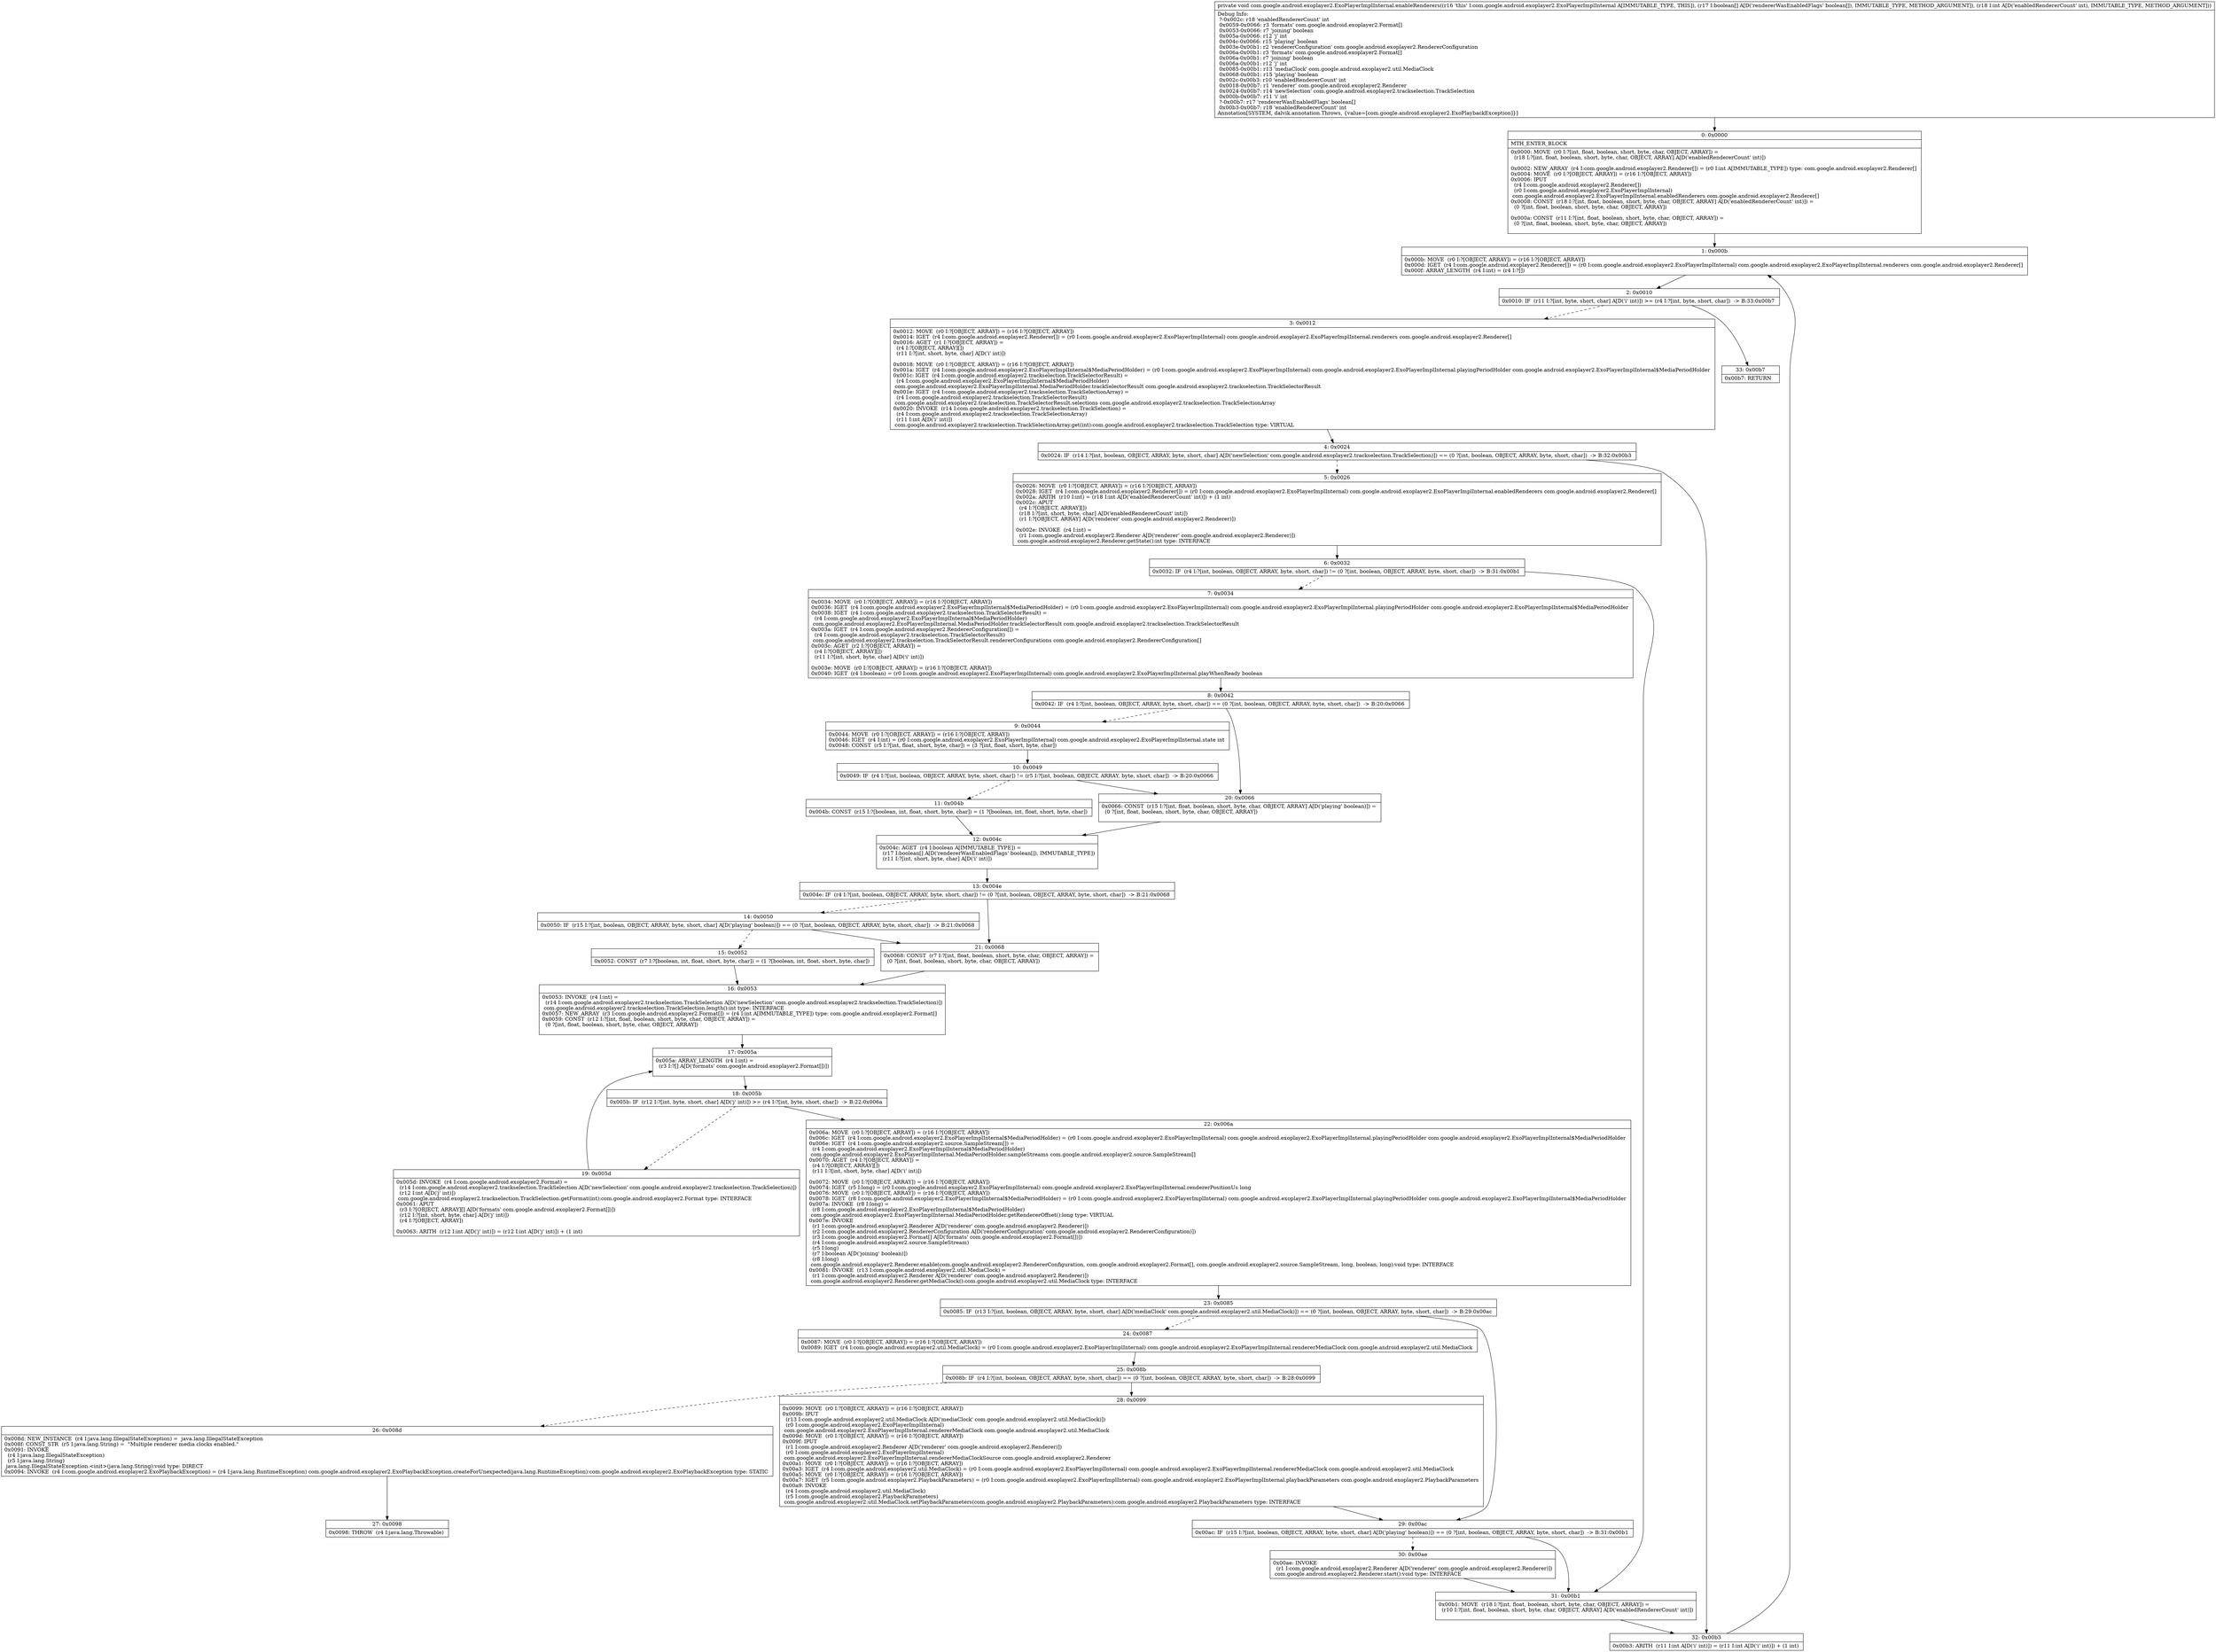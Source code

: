 digraph "CFG forcom.google.android.exoplayer2.ExoPlayerImplInternal.enableRenderers([ZI)V" {
Node_0 [shape=record,label="{0\:\ 0x0000|MTH_ENTER_BLOCK\l|0x0000: MOVE  (r0 I:?[int, float, boolean, short, byte, char, OBJECT, ARRAY]) = \l  (r18 I:?[int, float, boolean, short, byte, char, OBJECT, ARRAY] A[D('enabledRendererCount' int)])\l \l0x0002: NEW_ARRAY  (r4 I:com.google.android.exoplayer2.Renderer[]) = (r0 I:int A[IMMUTABLE_TYPE]) type: com.google.android.exoplayer2.Renderer[] \l0x0004: MOVE  (r0 I:?[OBJECT, ARRAY]) = (r16 I:?[OBJECT, ARRAY]) \l0x0006: IPUT  \l  (r4 I:com.google.android.exoplayer2.Renderer[])\l  (r0 I:com.google.android.exoplayer2.ExoPlayerImplInternal)\l com.google.android.exoplayer2.ExoPlayerImplInternal.enabledRenderers com.google.android.exoplayer2.Renderer[] \l0x0008: CONST  (r18 I:?[int, float, boolean, short, byte, char, OBJECT, ARRAY] A[D('enabledRendererCount' int)]) = \l  (0 ?[int, float, boolean, short, byte, char, OBJECT, ARRAY])\l \l0x000a: CONST  (r11 I:?[int, float, boolean, short, byte, char, OBJECT, ARRAY]) = \l  (0 ?[int, float, boolean, short, byte, char, OBJECT, ARRAY])\l \l}"];
Node_1 [shape=record,label="{1\:\ 0x000b|0x000b: MOVE  (r0 I:?[OBJECT, ARRAY]) = (r16 I:?[OBJECT, ARRAY]) \l0x000d: IGET  (r4 I:com.google.android.exoplayer2.Renderer[]) = (r0 I:com.google.android.exoplayer2.ExoPlayerImplInternal) com.google.android.exoplayer2.ExoPlayerImplInternal.renderers com.google.android.exoplayer2.Renderer[] \l0x000f: ARRAY_LENGTH  (r4 I:int) = (r4 I:?[]) \l}"];
Node_2 [shape=record,label="{2\:\ 0x0010|0x0010: IF  (r11 I:?[int, byte, short, char] A[D('i' int)]) \>= (r4 I:?[int, byte, short, char])  \-\> B:33:0x00b7 \l}"];
Node_3 [shape=record,label="{3\:\ 0x0012|0x0012: MOVE  (r0 I:?[OBJECT, ARRAY]) = (r16 I:?[OBJECT, ARRAY]) \l0x0014: IGET  (r4 I:com.google.android.exoplayer2.Renderer[]) = (r0 I:com.google.android.exoplayer2.ExoPlayerImplInternal) com.google.android.exoplayer2.ExoPlayerImplInternal.renderers com.google.android.exoplayer2.Renderer[] \l0x0016: AGET  (r1 I:?[OBJECT, ARRAY]) = \l  (r4 I:?[OBJECT, ARRAY][])\l  (r11 I:?[int, short, byte, char] A[D('i' int)])\l \l0x0018: MOVE  (r0 I:?[OBJECT, ARRAY]) = (r16 I:?[OBJECT, ARRAY]) \l0x001a: IGET  (r4 I:com.google.android.exoplayer2.ExoPlayerImplInternal$MediaPeriodHolder) = (r0 I:com.google.android.exoplayer2.ExoPlayerImplInternal) com.google.android.exoplayer2.ExoPlayerImplInternal.playingPeriodHolder com.google.android.exoplayer2.ExoPlayerImplInternal$MediaPeriodHolder \l0x001c: IGET  (r4 I:com.google.android.exoplayer2.trackselection.TrackSelectorResult) = \l  (r4 I:com.google.android.exoplayer2.ExoPlayerImplInternal$MediaPeriodHolder)\l com.google.android.exoplayer2.ExoPlayerImplInternal.MediaPeriodHolder.trackSelectorResult com.google.android.exoplayer2.trackselection.TrackSelectorResult \l0x001e: IGET  (r4 I:com.google.android.exoplayer2.trackselection.TrackSelectionArray) = \l  (r4 I:com.google.android.exoplayer2.trackselection.TrackSelectorResult)\l com.google.android.exoplayer2.trackselection.TrackSelectorResult.selections com.google.android.exoplayer2.trackselection.TrackSelectionArray \l0x0020: INVOKE  (r14 I:com.google.android.exoplayer2.trackselection.TrackSelection) = \l  (r4 I:com.google.android.exoplayer2.trackselection.TrackSelectionArray)\l  (r11 I:int A[D('i' int)])\l com.google.android.exoplayer2.trackselection.TrackSelectionArray.get(int):com.google.android.exoplayer2.trackselection.TrackSelection type: VIRTUAL \l}"];
Node_4 [shape=record,label="{4\:\ 0x0024|0x0024: IF  (r14 I:?[int, boolean, OBJECT, ARRAY, byte, short, char] A[D('newSelection' com.google.android.exoplayer2.trackselection.TrackSelection)]) == (0 ?[int, boolean, OBJECT, ARRAY, byte, short, char])  \-\> B:32:0x00b3 \l}"];
Node_5 [shape=record,label="{5\:\ 0x0026|0x0026: MOVE  (r0 I:?[OBJECT, ARRAY]) = (r16 I:?[OBJECT, ARRAY]) \l0x0028: IGET  (r4 I:com.google.android.exoplayer2.Renderer[]) = (r0 I:com.google.android.exoplayer2.ExoPlayerImplInternal) com.google.android.exoplayer2.ExoPlayerImplInternal.enabledRenderers com.google.android.exoplayer2.Renderer[] \l0x002a: ARITH  (r10 I:int) = (r18 I:int A[D('enabledRendererCount' int)]) + (1 int) \l0x002c: APUT  \l  (r4 I:?[OBJECT, ARRAY][])\l  (r18 I:?[int, short, byte, char] A[D('enabledRendererCount' int)])\l  (r1 I:?[OBJECT, ARRAY] A[D('renderer' com.google.android.exoplayer2.Renderer)])\l \l0x002e: INVOKE  (r4 I:int) = \l  (r1 I:com.google.android.exoplayer2.Renderer A[D('renderer' com.google.android.exoplayer2.Renderer)])\l com.google.android.exoplayer2.Renderer.getState():int type: INTERFACE \l}"];
Node_6 [shape=record,label="{6\:\ 0x0032|0x0032: IF  (r4 I:?[int, boolean, OBJECT, ARRAY, byte, short, char]) != (0 ?[int, boolean, OBJECT, ARRAY, byte, short, char])  \-\> B:31:0x00b1 \l}"];
Node_7 [shape=record,label="{7\:\ 0x0034|0x0034: MOVE  (r0 I:?[OBJECT, ARRAY]) = (r16 I:?[OBJECT, ARRAY]) \l0x0036: IGET  (r4 I:com.google.android.exoplayer2.ExoPlayerImplInternal$MediaPeriodHolder) = (r0 I:com.google.android.exoplayer2.ExoPlayerImplInternal) com.google.android.exoplayer2.ExoPlayerImplInternal.playingPeriodHolder com.google.android.exoplayer2.ExoPlayerImplInternal$MediaPeriodHolder \l0x0038: IGET  (r4 I:com.google.android.exoplayer2.trackselection.TrackSelectorResult) = \l  (r4 I:com.google.android.exoplayer2.ExoPlayerImplInternal$MediaPeriodHolder)\l com.google.android.exoplayer2.ExoPlayerImplInternal.MediaPeriodHolder.trackSelectorResult com.google.android.exoplayer2.trackselection.TrackSelectorResult \l0x003a: IGET  (r4 I:com.google.android.exoplayer2.RendererConfiguration[]) = \l  (r4 I:com.google.android.exoplayer2.trackselection.TrackSelectorResult)\l com.google.android.exoplayer2.trackselection.TrackSelectorResult.rendererConfigurations com.google.android.exoplayer2.RendererConfiguration[] \l0x003c: AGET  (r2 I:?[OBJECT, ARRAY]) = \l  (r4 I:?[OBJECT, ARRAY][])\l  (r11 I:?[int, short, byte, char] A[D('i' int)])\l \l0x003e: MOVE  (r0 I:?[OBJECT, ARRAY]) = (r16 I:?[OBJECT, ARRAY]) \l0x0040: IGET  (r4 I:boolean) = (r0 I:com.google.android.exoplayer2.ExoPlayerImplInternal) com.google.android.exoplayer2.ExoPlayerImplInternal.playWhenReady boolean \l}"];
Node_8 [shape=record,label="{8\:\ 0x0042|0x0042: IF  (r4 I:?[int, boolean, OBJECT, ARRAY, byte, short, char]) == (0 ?[int, boolean, OBJECT, ARRAY, byte, short, char])  \-\> B:20:0x0066 \l}"];
Node_9 [shape=record,label="{9\:\ 0x0044|0x0044: MOVE  (r0 I:?[OBJECT, ARRAY]) = (r16 I:?[OBJECT, ARRAY]) \l0x0046: IGET  (r4 I:int) = (r0 I:com.google.android.exoplayer2.ExoPlayerImplInternal) com.google.android.exoplayer2.ExoPlayerImplInternal.state int \l0x0048: CONST  (r5 I:?[int, float, short, byte, char]) = (3 ?[int, float, short, byte, char]) \l}"];
Node_10 [shape=record,label="{10\:\ 0x0049|0x0049: IF  (r4 I:?[int, boolean, OBJECT, ARRAY, byte, short, char]) != (r5 I:?[int, boolean, OBJECT, ARRAY, byte, short, char])  \-\> B:20:0x0066 \l}"];
Node_11 [shape=record,label="{11\:\ 0x004b|0x004b: CONST  (r15 I:?[boolean, int, float, short, byte, char]) = (1 ?[boolean, int, float, short, byte, char]) \l}"];
Node_12 [shape=record,label="{12\:\ 0x004c|0x004c: AGET  (r4 I:boolean A[IMMUTABLE_TYPE]) = \l  (r17 I:boolean[] A[D('rendererWasEnabledFlags' boolean[]), IMMUTABLE_TYPE])\l  (r11 I:?[int, short, byte, char] A[D('i' int)])\l \l}"];
Node_13 [shape=record,label="{13\:\ 0x004e|0x004e: IF  (r4 I:?[int, boolean, OBJECT, ARRAY, byte, short, char]) != (0 ?[int, boolean, OBJECT, ARRAY, byte, short, char])  \-\> B:21:0x0068 \l}"];
Node_14 [shape=record,label="{14\:\ 0x0050|0x0050: IF  (r15 I:?[int, boolean, OBJECT, ARRAY, byte, short, char] A[D('playing' boolean)]) == (0 ?[int, boolean, OBJECT, ARRAY, byte, short, char])  \-\> B:21:0x0068 \l}"];
Node_15 [shape=record,label="{15\:\ 0x0052|0x0052: CONST  (r7 I:?[boolean, int, float, short, byte, char]) = (1 ?[boolean, int, float, short, byte, char]) \l}"];
Node_16 [shape=record,label="{16\:\ 0x0053|0x0053: INVOKE  (r4 I:int) = \l  (r14 I:com.google.android.exoplayer2.trackselection.TrackSelection A[D('newSelection' com.google.android.exoplayer2.trackselection.TrackSelection)])\l com.google.android.exoplayer2.trackselection.TrackSelection.length():int type: INTERFACE \l0x0057: NEW_ARRAY  (r3 I:com.google.android.exoplayer2.Format[]) = (r4 I:int A[IMMUTABLE_TYPE]) type: com.google.android.exoplayer2.Format[] \l0x0059: CONST  (r12 I:?[int, float, boolean, short, byte, char, OBJECT, ARRAY]) = \l  (0 ?[int, float, boolean, short, byte, char, OBJECT, ARRAY])\l \l}"];
Node_17 [shape=record,label="{17\:\ 0x005a|0x005a: ARRAY_LENGTH  (r4 I:int) = \l  (r3 I:?[] A[D('formats' com.google.android.exoplayer2.Format[])])\l \l}"];
Node_18 [shape=record,label="{18\:\ 0x005b|0x005b: IF  (r12 I:?[int, byte, short, char] A[D('j' int)]) \>= (r4 I:?[int, byte, short, char])  \-\> B:22:0x006a \l}"];
Node_19 [shape=record,label="{19\:\ 0x005d|0x005d: INVOKE  (r4 I:com.google.android.exoplayer2.Format) = \l  (r14 I:com.google.android.exoplayer2.trackselection.TrackSelection A[D('newSelection' com.google.android.exoplayer2.trackselection.TrackSelection)])\l  (r12 I:int A[D('j' int)])\l com.google.android.exoplayer2.trackselection.TrackSelection.getFormat(int):com.google.android.exoplayer2.Format type: INTERFACE \l0x0061: APUT  \l  (r3 I:?[OBJECT, ARRAY][] A[D('formats' com.google.android.exoplayer2.Format[])])\l  (r12 I:?[int, short, byte, char] A[D('j' int)])\l  (r4 I:?[OBJECT, ARRAY])\l \l0x0063: ARITH  (r12 I:int A[D('j' int)]) = (r12 I:int A[D('j' int)]) + (1 int) \l}"];
Node_20 [shape=record,label="{20\:\ 0x0066|0x0066: CONST  (r15 I:?[int, float, boolean, short, byte, char, OBJECT, ARRAY] A[D('playing' boolean)]) = \l  (0 ?[int, float, boolean, short, byte, char, OBJECT, ARRAY])\l \l}"];
Node_21 [shape=record,label="{21\:\ 0x0068|0x0068: CONST  (r7 I:?[int, float, boolean, short, byte, char, OBJECT, ARRAY]) = \l  (0 ?[int, float, boolean, short, byte, char, OBJECT, ARRAY])\l \l}"];
Node_22 [shape=record,label="{22\:\ 0x006a|0x006a: MOVE  (r0 I:?[OBJECT, ARRAY]) = (r16 I:?[OBJECT, ARRAY]) \l0x006c: IGET  (r4 I:com.google.android.exoplayer2.ExoPlayerImplInternal$MediaPeriodHolder) = (r0 I:com.google.android.exoplayer2.ExoPlayerImplInternal) com.google.android.exoplayer2.ExoPlayerImplInternal.playingPeriodHolder com.google.android.exoplayer2.ExoPlayerImplInternal$MediaPeriodHolder \l0x006e: IGET  (r4 I:com.google.android.exoplayer2.source.SampleStream[]) = \l  (r4 I:com.google.android.exoplayer2.ExoPlayerImplInternal$MediaPeriodHolder)\l com.google.android.exoplayer2.ExoPlayerImplInternal.MediaPeriodHolder.sampleStreams com.google.android.exoplayer2.source.SampleStream[] \l0x0070: AGET  (r4 I:?[OBJECT, ARRAY]) = \l  (r4 I:?[OBJECT, ARRAY][])\l  (r11 I:?[int, short, byte, char] A[D('i' int)])\l \l0x0072: MOVE  (r0 I:?[OBJECT, ARRAY]) = (r16 I:?[OBJECT, ARRAY]) \l0x0074: IGET  (r5 I:long) = (r0 I:com.google.android.exoplayer2.ExoPlayerImplInternal) com.google.android.exoplayer2.ExoPlayerImplInternal.rendererPositionUs long \l0x0076: MOVE  (r0 I:?[OBJECT, ARRAY]) = (r16 I:?[OBJECT, ARRAY]) \l0x0078: IGET  (r8 I:com.google.android.exoplayer2.ExoPlayerImplInternal$MediaPeriodHolder) = (r0 I:com.google.android.exoplayer2.ExoPlayerImplInternal) com.google.android.exoplayer2.ExoPlayerImplInternal.playingPeriodHolder com.google.android.exoplayer2.ExoPlayerImplInternal$MediaPeriodHolder \l0x007a: INVOKE  (r8 I:long) = \l  (r8 I:com.google.android.exoplayer2.ExoPlayerImplInternal$MediaPeriodHolder)\l com.google.android.exoplayer2.ExoPlayerImplInternal.MediaPeriodHolder.getRendererOffset():long type: VIRTUAL \l0x007e: INVOKE  \l  (r1 I:com.google.android.exoplayer2.Renderer A[D('renderer' com.google.android.exoplayer2.Renderer)])\l  (r2 I:com.google.android.exoplayer2.RendererConfiguration A[D('rendererConfiguration' com.google.android.exoplayer2.RendererConfiguration)])\l  (r3 I:com.google.android.exoplayer2.Format[] A[D('formats' com.google.android.exoplayer2.Format[])])\l  (r4 I:com.google.android.exoplayer2.source.SampleStream)\l  (r5 I:long)\l  (r7 I:boolean A[D('joining' boolean)])\l  (r8 I:long)\l com.google.android.exoplayer2.Renderer.enable(com.google.android.exoplayer2.RendererConfiguration, com.google.android.exoplayer2.Format[], com.google.android.exoplayer2.source.SampleStream, long, boolean, long):void type: INTERFACE \l0x0081: INVOKE  (r13 I:com.google.android.exoplayer2.util.MediaClock) = \l  (r1 I:com.google.android.exoplayer2.Renderer A[D('renderer' com.google.android.exoplayer2.Renderer)])\l com.google.android.exoplayer2.Renderer.getMediaClock():com.google.android.exoplayer2.util.MediaClock type: INTERFACE \l}"];
Node_23 [shape=record,label="{23\:\ 0x0085|0x0085: IF  (r13 I:?[int, boolean, OBJECT, ARRAY, byte, short, char] A[D('mediaClock' com.google.android.exoplayer2.util.MediaClock)]) == (0 ?[int, boolean, OBJECT, ARRAY, byte, short, char])  \-\> B:29:0x00ac \l}"];
Node_24 [shape=record,label="{24\:\ 0x0087|0x0087: MOVE  (r0 I:?[OBJECT, ARRAY]) = (r16 I:?[OBJECT, ARRAY]) \l0x0089: IGET  (r4 I:com.google.android.exoplayer2.util.MediaClock) = (r0 I:com.google.android.exoplayer2.ExoPlayerImplInternal) com.google.android.exoplayer2.ExoPlayerImplInternal.rendererMediaClock com.google.android.exoplayer2.util.MediaClock \l}"];
Node_25 [shape=record,label="{25\:\ 0x008b|0x008b: IF  (r4 I:?[int, boolean, OBJECT, ARRAY, byte, short, char]) == (0 ?[int, boolean, OBJECT, ARRAY, byte, short, char])  \-\> B:28:0x0099 \l}"];
Node_26 [shape=record,label="{26\:\ 0x008d|0x008d: NEW_INSTANCE  (r4 I:java.lang.IllegalStateException) =  java.lang.IllegalStateException \l0x008f: CONST_STR  (r5 I:java.lang.String) =  \"Multiple renderer media clocks enabled.\" \l0x0091: INVOKE  \l  (r4 I:java.lang.IllegalStateException)\l  (r5 I:java.lang.String)\l java.lang.IllegalStateException.\<init\>(java.lang.String):void type: DIRECT \l0x0094: INVOKE  (r4 I:com.google.android.exoplayer2.ExoPlaybackException) = (r4 I:java.lang.RuntimeException) com.google.android.exoplayer2.ExoPlaybackException.createForUnexpected(java.lang.RuntimeException):com.google.android.exoplayer2.ExoPlaybackException type: STATIC \l}"];
Node_27 [shape=record,label="{27\:\ 0x0098|0x0098: THROW  (r4 I:java.lang.Throwable) \l}"];
Node_28 [shape=record,label="{28\:\ 0x0099|0x0099: MOVE  (r0 I:?[OBJECT, ARRAY]) = (r16 I:?[OBJECT, ARRAY]) \l0x009b: IPUT  \l  (r13 I:com.google.android.exoplayer2.util.MediaClock A[D('mediaClock' com.google.android.exoplayer2.util.MediaClock)])\l  (r0 I:com.google.android.exoplayer2.ExoPlayerImplInternal)\l com.google.android.exoplayer2.ExoPlayerImplInternal.rendererMediaClock com.google.android.exoplayer2.util.MediaClock \l0x009d: MOVE  (r0 I:?[OBJECT, ARRAY]) = (r16 I:?[OBJECT, ARRAY]) \l0x009f: IPUT  \l  (r1 I:com.google.android.exoplayer2.Renderer A[D('renderer' com.google.android.exoplayer2.Renderer)])\l  (r0 I:com.google.android.exoplayer2.ExoPlayerImplInternal)\l com.google.android.exoplayer2.ExoPlayerImplInternal.rendererMediaClockSource com.google.android.exoplayer2.Renderer \l0x00a1: MOVE  (r0 I:?[OBJECT, ARRAY]) = (r16 I:?[OBJECT, ARRAY]) \l0x00a3: IGET  (r4 I:com.google.android.exoplayer2.util.MediaClock) = (r0 I:com.google.android.exoplayer2.ExoPlayerImplInternal) com.google.android.exoplayer2.ExoPlayerImplInternal.rendererMediaClock com.google.android.exoplayer2.util.MediaClock \l0x00a5: MOVE  (r0 I:?[OBJECT, ARRAY]) = (r16 I:?[OBJECT, ARRAY]) \l0x00a7: IGET  (r5 I:com.google.android.exoplayer2.PlaybackParameters) = (r0 I:com.google.android.exoplayer2.ExoPlayerImplInternal) com.google.android.exoplayer2.ExoPlayerImplInternal.playbackParameters com.google.android.exoplayer2.PlaybackParameters \l0x00a9: INVOKE  \l  (r4 I:com.google.android.exoplayer2.util.MediaClock)\l  (r5 I:com.google.android.exoplayer2.PlaybackParameters)\l com.google.android.exoplayer2.util.MediaClock.setPlaybackParameters(com.google.android.exoplayer2.PlaybackParameters):com.google.android.exoplayer2.PlaybackParameters type: INTERFACE \l}"];
Node_29 [shape=record,label="{29\:\ 0x00ac|0x00ac: IF  (r15 I:?[int, boolean, OBJECT, ARRAY, byte, short, char] A[D('playing' boolean)]) == (0 ?[int, boolean, OBJECT, ARRAY, byte, short, char])  \-\> B:31:0x00b1 \l}"];
Node_30 [shape=record,label="{30\:\ 0x00ae|0x00ae: INVOKE  \l  (r1 I:com.google.android.exoplayer2.Renderer A[D('renderer' com.google.android.exoplayer2.Renderer)])\l com.google.android.exoplayer2.Renderer.start():void type: INTERFACE \l}"];
Node_31 [shape=record,label="{31\:\ 0x00b1|0x00b1: MOVE  (r18 I:?[int, float, boolean, short, byte, char, OBJECT, ARRAY]) = \l  (r10 I:?[int, float, boolean, short, byte, char, OBJECT, ARRAY] A[D('enabledRendererCount' int)])\l \l}"];
Node_32 [shape=record,label="{32\:\ 0x00b3|0x00b3: ARITH  (r11 I:int A[D('i' int)]) = (r11 I:int A[D('i' int)]) + (1 int) \l}"];
Node_33 [shape=record,label="{33\:\ 0x00b7|0x00b7: RETURN   \l}"];
MethodNode[shape=record,label="{private void com.google.android.exoplayer2.ExoPlayerImplInternal.enableRenderers((r16 'this' I:com.google.android.exoplayer2.ExoPlayerImplInternal A[IMMUTABLE_TYPE, THIS]), (r17 I:boolean[] A[D('rendererWasEnabledFlags' boolean[]), IMMUTABLE_TYPE, METHOD_ARGUMENT]), (r18 I:int A[D('enabledRendererCount' int), IMMUTABLE_TYPE, METHOD_ARGUMENT]))  | Debug Info:\l  ?\-0x002c: r18 'enabledRendererCount' int\l  0x0059\-0x0066: r3 'formats' com.google.android.exoplayer2.Format[]\l  0x0053\-0x0066: r7 'joining' boolean\l  0x005a\-0x0066: r12 'j' int\l  0x004c\-0x0066: r15 'playing' boolean\l  0x003e\-0x00b1: r2 'rendererConfiguration' com.google.android.exoplayer2.RendererConfiguration\l  0x006a\-0x00b1: r3 'formats' com.google.android.exoplayer2.Format[]\l  0x006a\-0x00b1: r7 'joining' boolean\l  0x006a\-0x00b1: r12 'j' int\l  0x0085\-0x00b1: r13 'mediaClock' com.google.android.exoplayer2.util.MediaClock\l  0x0068\-0x00b1: r15 'playing' boolean\l  0x002c\-0x00b3: r10 'enabledRendererCount' int\l  0x0018\-0x00b7: r1 'renderer' com.google.android.exoplayer2.Renderer\l  0x0024\-0x00b7: r14 'newSelection' com.google.android.exoplayer2.trackselection.TrackSelection\l  0x000b\-0x00b7: r11 'i' int\l  ?\-0x00b7: r17 'rendererWasEnabledFlags' boolean[]\l  0x00b3\-0x00b7: r18 'enabledRendererCount' int\lAnnotation[SYSTEM, dalvik.annotation.Throws, \{value=[com.google.android.exoplayer2.ExoPlaybackException]\}]\l}"];
MethodNode -> Node_0;
Node_0 -> Node_1;
Node_1 -> Node_2;
Node_2 -> Node_3[style=dashed];
Node_2 -> Node_33;
Node_3 -> Node_4;
Node_4 -> Node_5[style=dashed];
Node_4 -> Node_32;
Node_5 -> Node_6;
Node_6 -> Node_7[style=dashed];
Node_6 -> Node_31;
Node_7 -> Node_8;
Node_8 -> Node_9[style=dashed];
Node_8 -> Node_20;
Node_9 -> Node_10;
Node_10 -> Node_11[style=dashed];
Node_10 -> Node_20;
Node_11 -> Node_12;
Node_12 -> Node_13;
Node_13 -> Node_14[style=dashed];
Node_13 -> Node_21;
Node_14 -> Node_15[style=dashed];
Node_14 -> Node_21;
Node_15 -> Node_16;
Node_16 -> Node_17;
Node_17 -> Node_18;
Node_18 -> Node_19[style=dashed];
Node_18 -> Node_22;
Node_19 -> Node_17;
Node_20 -> Node_12;
Node_21 -> Node_16;
Node_22 -> Node_23;
Node_23 -> Node_24[style=dashed];
Node_23 -> Node_29;
Node_24 -> Node_25;
Node_25 -> Node_26[style=dashed];
Node_25 -> Node_28;
Node_26 -> Node_27;
Node_28 -> Node_29;
Node_29 -> Node_30[style=dashed];
Node_29 -> Node_31;
Node_30 -> Node_31;
Node_31 -> Node_32;
Node_32 -> Node_1;
}

